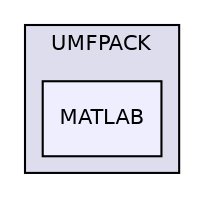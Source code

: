 digraph "libs/SuiteSparse/UMFPACK/MATLAB" {
  compound=true
  node [ fontsize="10", fontname="Helvetica"];
  edge [ labelfontsize="10", labelfontname="Helvetica"];
  subgraph clusterdir_48adbbb77cd47947e6f70368d656f2e1 {
    graph [ bgcolor="#ddddee", pencolor="black", label="UMFPACK" fontname="Helvetica", fontsize="10", URL="dir_48adbbb77cd47947e6f70368d656f2e1.html"]
  dir_3f955561776049a52dbe90ec099253d6 [shape=box, label="MATLAB", style="filled", fillcolor="#eeeeff", pencolor="black", URL="dir_3f955561776049a52dbe90ec099253d6.html"];
  }
}
